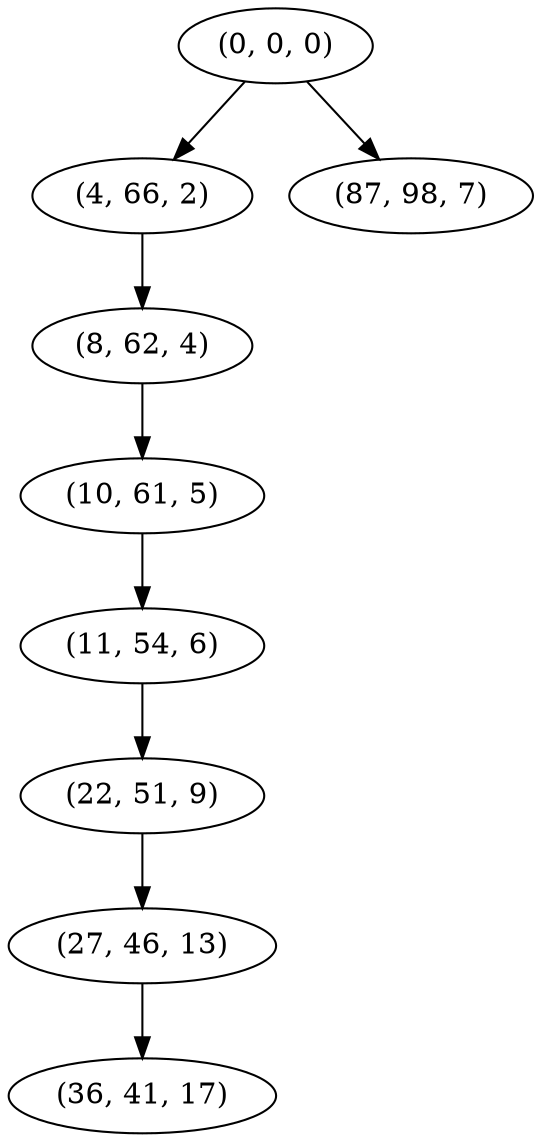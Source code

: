 digraph tree {
    "(0, 0, 0)";
    "(4, 66, 2)";
    "(8, 62, 4)";
    "(10, 61, 5)";
    "(11, 54, 6)";
    "(22, 51, 9)";
    "(27, 46, 13)";
    "(36, 41, 17)";
    "(87, 98, 7)";
    "(0, 0, 0)" -> "(4, 66, 2)";
    "(0, 0, 0)" -> "(87, 98, 7)";
    "(4, 66, 2)" -> "(8, 62, 4)";
    "(8, 62, 4)" -> "(10, 61, 5)";
    "(10, 61, 5)" -> "(11, 54, 6)";
    "(11, 54, 6)" -> "(22, 51, 9)";
    "(22, 51, 9)" -> "(27, 46, 13)";
    "(27, 46, 13)" -> "(36, 41, 17)";
}
